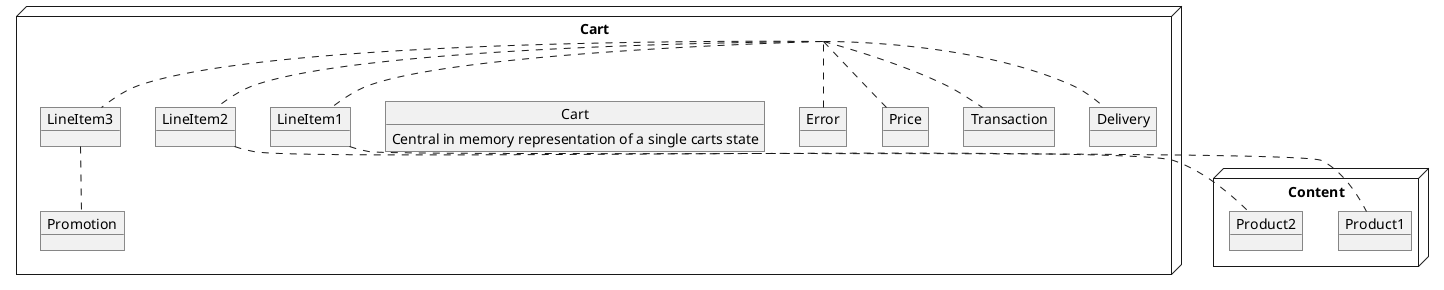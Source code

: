 @startuml

package Cart <<Node>> {
    object Cart {
       Central in memory representation of a single carts state
    }
    object LineItem1
    object LineItem2
    object LineItem3
    object Delivery
    object Transaction
    object Price
    object Error
    object Promotion
}

package Content <<Node>> {
    object Product1
    object Product2
}


Cart .. LineItem1
Cart .. LineItem2
Cart .. LineItem3
Cart .right. Delivery
Cart .right. Transaction
Cart .left. Price
Cart .left. Error

LineItem1 .. Product1
LineItem2 .. Product2
LineItem3 .. Promotion

@enduml
